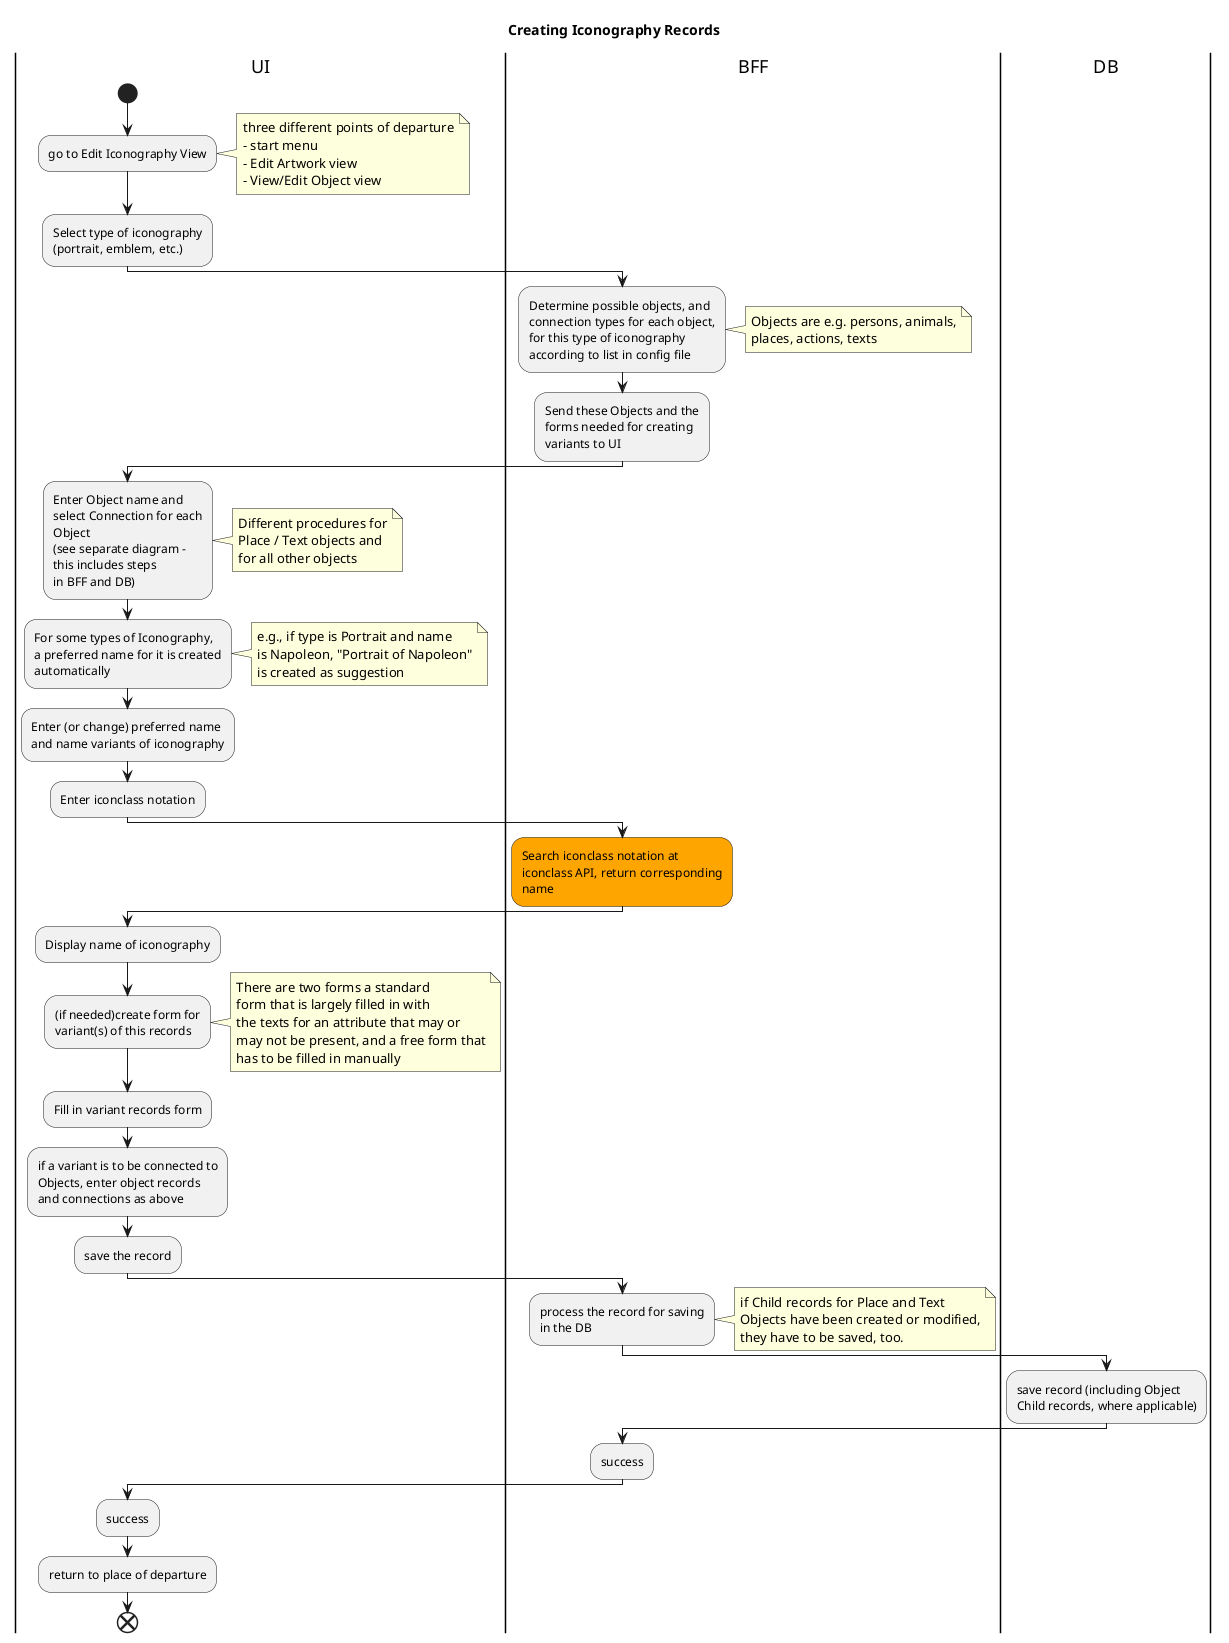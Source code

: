 @startuml
title Creating Iconography Records
|UI|
start
:go to Edit Iconography View;
note right
three different points of departure
- start menu
- Edit Artwork view
- View/Edit Object view
endnote
:Select type of iconography
(portrait, emblem, etc.);
|BFF|
:Determine possible objects, and 
connection types for each object,
for this type of iconography 
according to list in config file;
note right
Objects are e.g. persons, animals,
places, actions, texts
endnote
:Send these Objects and the 
forms needed for creating
variants to UI;
|UI|
:Enter Object name and
select Connection for each
Object
(see separate diagram -
this includes steps 
in BFF and DB);
note right
Different procedures for
Place / Text objects and
for all other objects
endnote
:For some types of Iconography,
a preferred name for it is created
automatically;
note right
e.g., if type is Portrait and name
is Napoleon, "Portrait of Napoleon"
is created as suggestion
endnote
:Enter (or change) preferred name
and name variants of iconography;
:Enter iconclass notation;
|BFF|
#orange:Search iconclass notation at 
iconclass API, return corresponding
name;
|UI|
:Display name of iconography;
:(if needed)create form for 
variant(s) of this records;
note right
There are two forms a standard
form that is largely filled in with 
the texts for an attribute that may or
may not be present, and a free form that
has to be filled in manually
endnote
:Fill in variant records form;
:if a variant is to be connected to
Objects, enter object records
and connections as above;
:save the record;
|BFF|
:process the record for saving
in the DB;
note right
if Child records for Place and Text
Objects have been created or modified,
they have to be saved, too. 
endnote
|DB|
:save record (including Object
Child records, where applicable);
|BFF|
:success;
|UI|
:success;
:return to place of departure;
end  





@enduml
